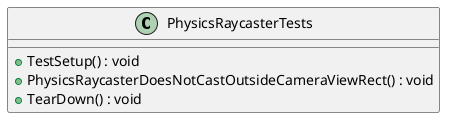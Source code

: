 @startuml
class PhysicsRaycasterTests {
    + TestSetup() : void
    + PhysicsRaycasterDoesNotCastOutsideCameraViewRect() : void
    + TearDown() : void
}
@enduml
